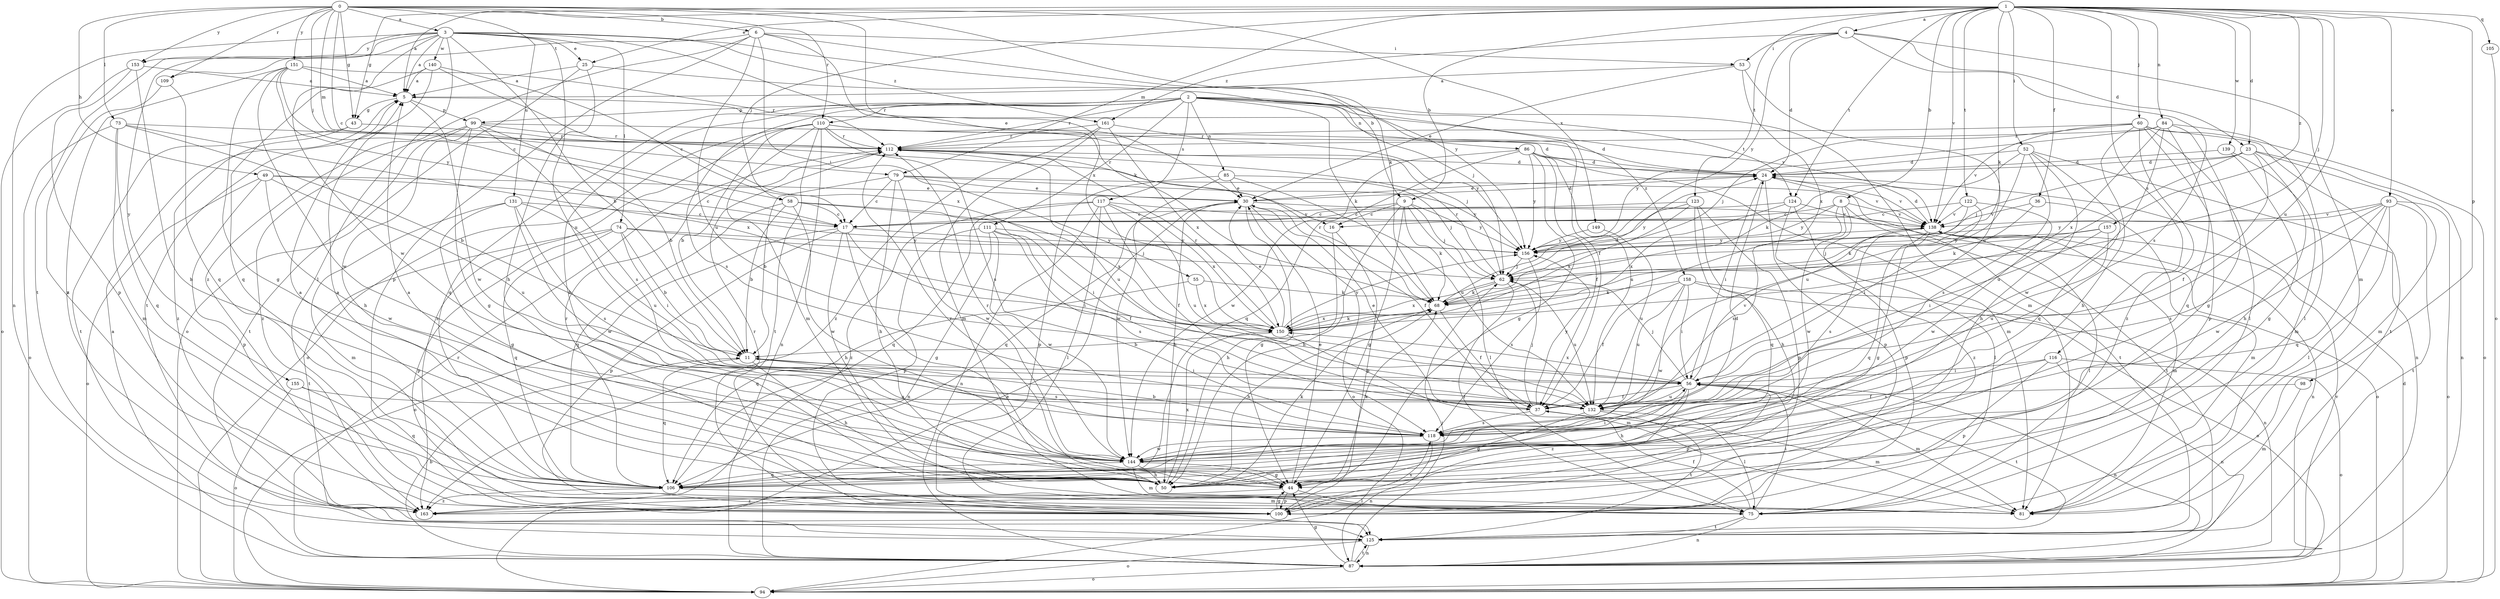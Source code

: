 strict digraph  {
0;
1;
2;
3;
4;
5;
6;
8;
9;
11;
16;
17;
23;
24;
25;
30;
36;
37;
43;
44;
49;
50;
52;
53;
55;
56;
58;
60;
62;
68;
73;
74;
75;
79;
81;
84;
85;
86;
87;
93;
94;
98;
99;
100;
105;
106;
109;
110;
111;
112;
116;
117;
118;
122;
123;
124;
125;
131;
132;
138;
139;
140;
144;
149;
150;
151;
153;
155;
156;
157;
158;
161;
163;
0 -> 3  [label=a];
0 -> 6  [label=b];
0 -> 16  [label=c];
0 -> 43  [label=g];
0 -> 49  [label=h];
0 -> 58  [label=j];
0 -> 68  [label=k];
0 -> 73  [label=l];
0 -> 79  [label=m];
0 -> 109  [label=r];
0 -> 110  [label=r];
0 -> 131  [label=u];
0 -> 149  [label=x];
0 -> 150  [label=x];
0 -> 151  [label=y];
0 -> 153  [label=y];
1 -> 4  [label=a];
1 -> 5  [label=a];
1 -> 8  [label=b];
1 -> 9  [label=b];
1 -> 23  [label=d];
1 -> 25  [label=e];
1 -> 36  [label=f];
1 -> 43  [label=g];
1 -> 52  [label=i];
1 -> 58  [label=j];
1 -> 60  [label=j];
1 -> 62  [label=j];
1 -> 68  [label=k];
1 -> 79  [label=m];
1 -> 84  [label=n];
1 -> 93  [label=o];
1 -> 98  [label=p];
1 -> 105  [label=q];
1 -> 116  [label=s];
1 -> 122  [label=t];
1 -> 123  [label=t];
1 -> 124  [label=t];
1 -> 132  [label=u];
1 -> 138  [label=v];
1 -> 139  [label=w];
1 -> 157  [label=z];
2 -> 37  [label=f];
2 -> 50  [label=h];
2 -> 68  [label=k];
2 -> 81  [label=m];
2 -> 85  [label=n];
2 -> 86  [label=n];
2 -> 99  [label=p];
2 -> 106  [label=q];
2 -> 110  [label=r];
2 -> 111  [label=r];
2 -> 112  [label=r];
2 -> 117  [label=s];
2 -> 118  [label=s];
2 -> 124  [label=t];
2 -> 158  [label=z];
3 -> 5  [label=a];
3 -> 9  [label=b];
3 -> 11  [label=b];
3 -> 25  [label=e];
3 -> 30  [label=e];
3 -> 74  [label=l];
3 -> 75  [label=l];
3 -> 87  [label=n];
3 -> 125  [label=t];
3 -> 132  [label=u];
3 -> 140  [label=w];
3 -> 144  [label=w];
3 -> 153  [label=y];
3 -> 155  [label=y];
3 -> 161  [label=z];
4 -> 23  [label=d];
4 -> 24  [label=d];
4 -> 53  [label=i];
4 -> 81  [label=m];
4 -> 118  [label=s];
4 -> 156  [label=y];
4 -> 161  [label=z];
5 -> 43  [label=g];
5 -> 99  [label=p];
5 -> 138  [label=v];
5 -> 144  [label=w];
6 -> 53  [label=i];
6 -> 55  [label=i];
6 -> 68  [label=k];
6 -> 100  [label=p];
6 -> 132  [label=u];
6 -> 156  [label=y];
6 -> 163  [label=z];
6 -> 109  [label=t];
8 -> 16  [label=c];
8 -> 118  [label=s];
8 -> 125  [label=t];
8 -> 138  [label=v];
8 -> 144  [label=w];
8 -> 156  [label=y];
8 -> 163  [label=z];
9 -> 16  [label=c];
9 -> 17  [label=c];
9 -> 44  [label=g];
9 -> 50  [label=h];
9 -> 62  [label=j];
9 -> 68  [label=k];
9 -> 75  [label=l];
9 -> 156  [label=y];
11 -> 50  [label=h];
11 -> 56  [label=i];
11 -> 106  [label=q];
11 -> 118  [label=s];
16 -> 50  [label=h];
16 -> 100  [label=p];
17 -> 44  [label=g];
17 -> 50  [label=h];
17 -> 56  [label=i];
17 -> 94  [label=o];
17 -> 100  [label=p];
17 -> 156  [label=y];
23 -> 24  [label=d];
23 -> 37  [label=f];
23 -> 50  [label=h];
23 -> 62  [label=j];
23 -> 81  [label=m];
23 -> 87  [label=n];
23 -> 132  [label=u];
24 -> 30  [label=e];
24 -> 56  [label=i];
24 -> 100  [label=p];
24 -> 125  [label=t];
24 -> 138  [label=v];
25 -> 5  [label=a];
25 -> 50  [label=h];
25 -> 62  [label=j];
25 -> 94  [label=o];
30 -> 24  [label=d];
30 -> 37  [label=f];
30 -> 44  [label=g];
30 -> 50  [label=h];
30 -> 94  [label=o];
30 -> 106  [label=q];
30 -> 138  [label=v];
36 -> 68  [label=k];
36 -> 81  [label=m];
36 -> 138  [label=v];
37 -> 30  [label=e];
37 -> 62  [label=j];
37 -> 81  [label=m];
37 -> 118  [label=s];
37 -> 156  [label=y];
43 -> 112  [label=r];
43 -> 125  [label=t];
43 -> 163  [label=z];
44 -> 5  [label=a];
44 -> 30  [label=e];
44 -> 68  [label=k];
44 -> 75  [label=l];
44 -> 100  [label=p];
44 -> 163  [label=z];
49 -> 17  [label=c];
49 -> 30  [label=e];
49 -> 94  [label=o];
49 -> 100  [label=p];
49 -> 132  [label=u];
49 -> 144  [label=w];
50 -> 5  [label=a];
50 -> 68  [label=k];
50 -> 112  [label=r];
50 -> 150  [label=x];
52 -> 24  [label=d];
52 -> 50  [label=h];
52 -> 68  [label=k];
52 -> 87  [label=n];
52 -> 106  [label=q];
52 -> 118  [label=s];
52 -> 132  [label=u];
53 -> 5  [label=a];
53 -> 30  [label=e];
53 -> 132  [label=u];
53 -> 150  [label=x];
55 -> 68  [label=k];
55 -> 106  [label=q];
55 -> 150  [label=x];
56 -> 37  [label=f];
56 -> 50  [label=h];
56 -> 62  [label=j];
56 -> 81  [label=m];
56 -> 87  [label=n];
56 -> 100  [label=p];
56 -> 125  [label=t];
56 -> 132  [label=u];
56 -> 138  [label=v];
56 -> 150  [label=x];
56 -> 163  [label=z];
58 -> 11  [label=b];
58 -> 17  [label=c];
58 -> 56  [label=i];
58 -> 106  [label=q];
58 -> 144  [label=w];
58 -> 150  [label=x];
60 -> 50  [label=h];
60 -> 62  [label=j];
60 -> 75  [label=l];
60 -> 94  [label=o];
60 -> 100  [label=p];
60 -> 112  [label=r];
60 -> 125  [label=t];
60 -> 138  [label=v];
60 -> 163  [label=z];
62 -> 68  [label=k];
62 -> 75  [label=l];
62 -> 112  [label=r];
62 -> 132  [label=u];
62 -> 150  [label=x];
68 -> 24  [label=d];
68 -> 37  [label=f];
68 -> 50  [label=h];
68 -> 112  [label=r];
68 -> 150  [label=x];
73 -> 11  [label=b];
73 -> 81  [label=m];
73 -> 94  [label=o];
73 -> 106  [label=q];
73 -> 112  [label=r];
73 -> 150  [label=x];
74 -> 11  [label=b];
74 -> 56  [label=i];
74 -> 62  [label=j];
74 -> 100  [label=p];
74 -> 106  [label=q];
74 -> 125  [label=t];
74 -> 156  [label=y];
75 -> 37  [label=f];
75 -> 56  [label=i];
75 -> 87  [label=n];
75 -> 125  [label=t];
79 -> 11  [label=b];
79 -> 17  [label=c];
79 -> 30  [label=e];
79 -> 50  [label=h];
79 -> 138  [label=v];
79 -> 144  [label=w];
79 -> 156  [label=y];
84 -> 44  [label=g];
84 -> 75  [label=l];
84 -> 106  [label=q];
84 -> 112  [label=r];
84 -> 144  [label=w];
84 -> 150  [label=x];
84 -> 156  [label=y];
85 -> 30  [label=e];
85 -> 62  [label=j];
85 -> 100  [label=p];
85 -> 132  [label=u];
85 -> 144  [label=w];
86 -> 24  [label=d];
86 -> 37  [label=f];
86 -> 44  [label=g];
86 -> 81  [label=m];
86 -> 106  [label=q];
86 -> 132  [label=u];
86 -> 144  [label=w];
86 -> 156  [label=y];
87 -> 5  [label=a];
87 -> 11  [label=b];
87 -> 44  [label=g];
87 -> 62  [label=j];
87 -> 94  [label=o];
87 -> 112  [label=r];
87 -> 125  [label=t];
87 -> 138  [label=v];
93 -> 75  [label=l];
93 -> 94  [label=o];
93 -> 106  [label=q];
93 -> 118  [label=s];
93 -> 125  [label=t];
93 -> 138  [label=v];
93 -> 144  [label=w];
93 -> 156  [label=y];
94 -> 24  [label=d];
94 -> 30  [label=e];
98 -> 37  [label=f];
98 -> 81  [label=m];
99 -> 11  [label=b];
99 -> 24  [label=d];
99 -> 44  [label=g];
99 -> 50  [label=h];
99 -> 112  [label=r];
99 -> 118  [label=s];
99 -> 125  [label=t];
99 -> 163  [label=z];
100 -> 44  [label=g];
100 -> 112  [label=r];
100 -> 118  [label=s];
105 -> 94  [label=o];
106 -> 5  [label=a];
106 -> 81  [label=m];
106 -> 112  [label=r];
106 -> 163  [label=z];
109 -> 106  [label=q];
109 -> 163  [label=z];
110 -> 11  [label=b];
110 -> 24  [label=d];
110 -> 62  [label=j];
110 -> 81  [label=m];
110 -> 87  [label=n];
110 -> 94  [label=o];
110 -> 112  [label=r];
110 -> 118  [label=s];
110 -> 125  [label=t];
110 -> 163  [label=z];
111 -> 37  [label=f];
111 -> 87  [label=n];
111 -> 100  [label=p];
111 -> 118  [label=s];
111 -> 144  [label=w];
111 -> 156  [label=y];
112 -> 24  [label=d];
112 -> 132  [label=u];
116 -> 56  [label=i];
116 -> 87  [label=n];
116 -> 94  [label=o];
116 -> 100  [label=p];
116 -> 118  [label=s];
117 -> 37  [label=f];
117 -> 75  [label=l];
117 -> 87  [label=n];
117 -> 106  [label=q];
117 -> 132  [label=u];
117 -> 138  [label=v];
117 -> 150  [label=x];
117 -> 163  [label=z];
118 -> 11  [label=b];
118 -> 87  [label=n];
118 -> 144  [label=w];
122 -> 17  [label=c];
122 -> 56  [label=i];
122 -> 68  [label=k];
122 -> 138  [label=v];
122 -> 144  [label=w];
123 -> 17  [label=c];
123 -> 50  [label=h];
123 -> 100  [label=p];
123 -> 106  [label=q];
123 -> 150  [label=x];
123 -> 156  [label=y];
124 -> 17  [label=c];
124 -> 75  [label=l];
124 -> 94  [label=o];
124 -> 100  [label=p];
124 -> 150  [label=x];
125 -> 87  [label=n];
125 -> 94  [label=o];
131 -> 17  [label=c];
131 -> 44  [label=g];
131 -> 81  [label=m];
131 -> 118  [label=s];
131 -> 132  [label=u];
131 -> 144  [label=w];
132 -> 44  [label=g];
132 -> 75  [label=l];
132 -> 125  [label=t];
138 -> 24  [label=d];
138 -> 44  [label=g];
138 -> 75  [label=l];
138 -> 81  [label=m];
138 -> 87  [label=n];
138 -> 106  [label=q];
138 -> 118  [label=s];
138 -> 156  [label=y];
139 -> 24  [label=d];
139 -> 44  [label=g];
139 -> 81  [label=m];
140 -> 5  [label=a];
140 -> 17  [label=c];
140 -> 106  [label=q];
140 -> 125  [label=t];
140 -> 150  [label=x];
144 -> 24  [label=d];
144 -> 44  [label=g];
144 -> 50  [label=h];
144 -> 56  [label=i];
144 -> 81  [label=m];
144 -> 106  [label=q];
144 -> 112  [label=r];
149 -> 132  [label=u];
149 -> 156  [label=y];
150 -> 11  [label=b];
150 -> 30  [label=e];
150 -> 68  [label=k];
150 -> 81  [label=m];
150 -> 112  [label=r];
150 -> 156  [label=y];
151 -> 5  [label=a];
151 -> 17  [label=c];
151 -> 44  [label=g];
151 -> 112  [label=r];
151 -> 144  [label=w];
151 -> 156  [label=y];
151 -> 163  [label=z];
153 -> 5  [label=a];
153 -> 50  [label=h];
153 -> 94  [label=o];
153 -> 100  [label=p];
155 -> 94  [label=o];
155 -> 106  [label=q];
155 -> 132  [label=u];
156 -> 62  [label=j];
156 -> 118  [label=s];
157 -> 56  [label=i];
157 -> 62  [label=j];
157 -> 132  [label=u];
157 -> 156  [label=y];
158 -> 37  [label=f];
158 -> 56  [label=i];
158 -> 68  [label=k];
158 -> 87  [label=n];
158 -> 94  [label=o];
158 -> 132  [label=u];
158 -> 144  [label=w];
161 -> 81  [label=m];
161 -> 112  [label=r];
161 -> 150  [label=x];
161 -> 156  [label=y];
161 -> 163  [label=z];
}
